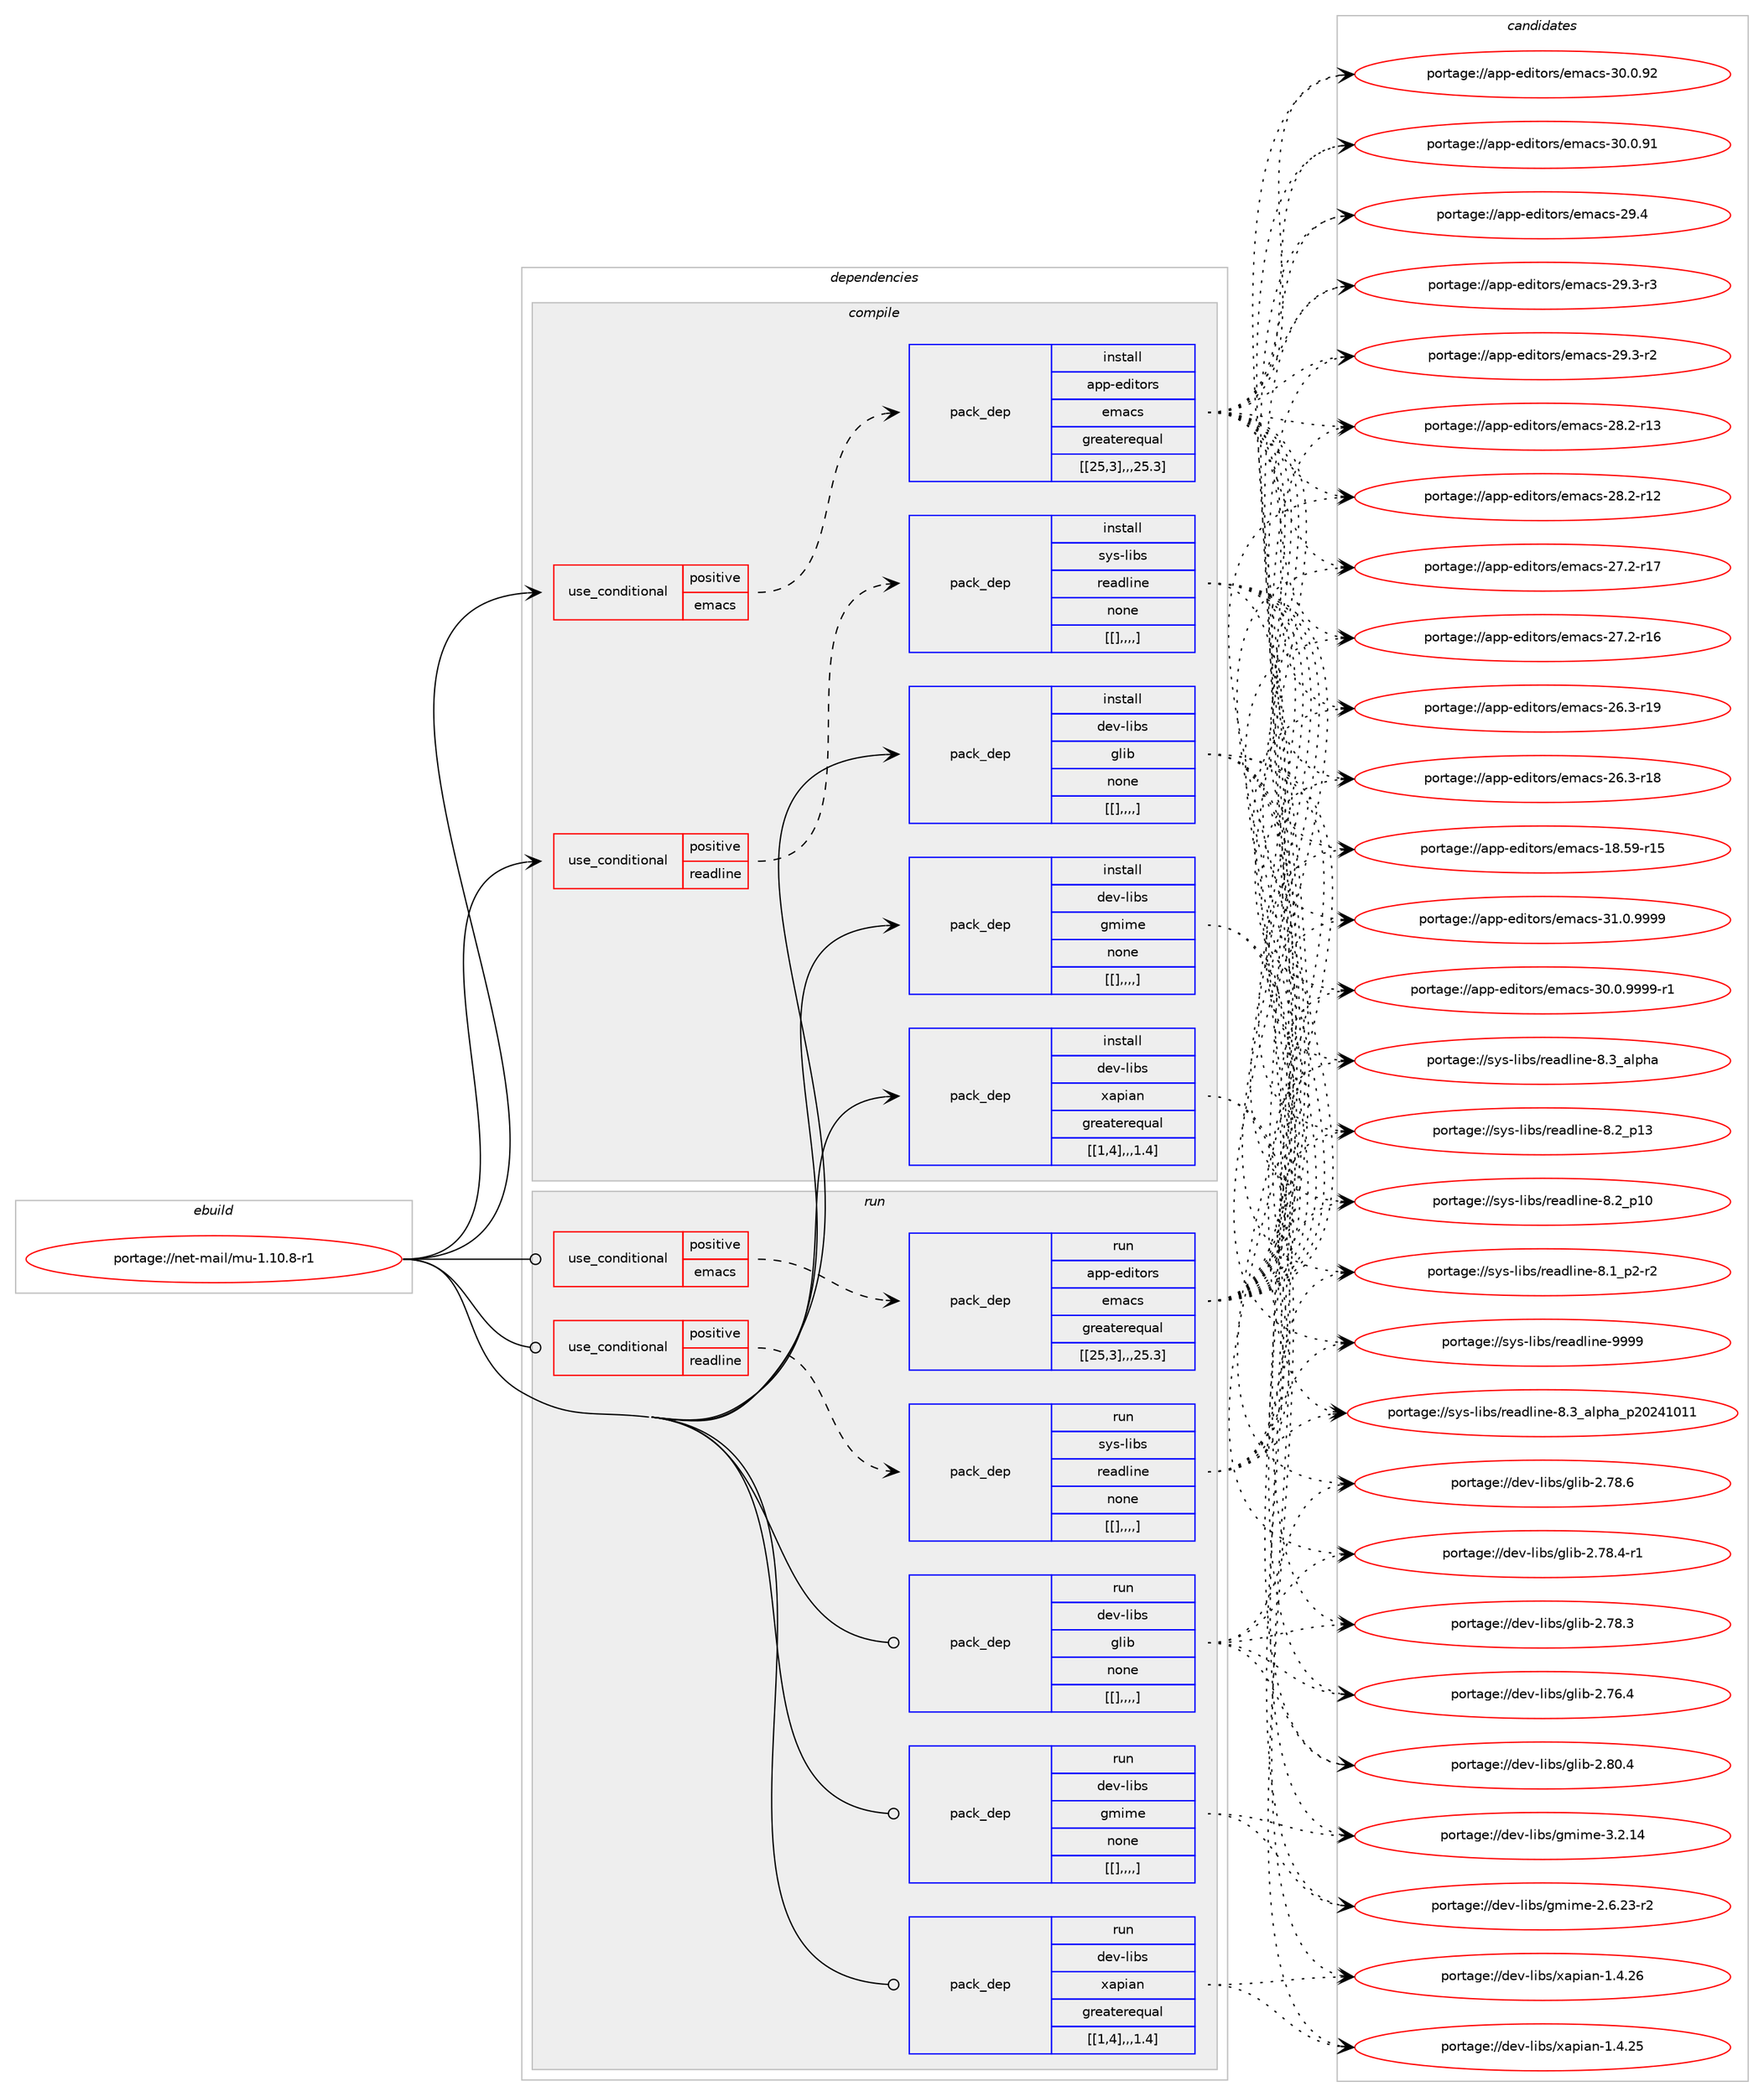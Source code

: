 digraph prolog {

# *************
# Graph options
# *************

newrank=true;
concentrate=true;
compound=true;
graph [rankdir=LR,fontname=Helvetica,fontsize=10,ranksep=1.5];#, ranksep=2.5, nodesep=0.2];
edge  [arrowhead=vee];
node  [fontname=Helvetica,fontsize=10];

# **********
# The ebuild
# **********

subgraph cluster_leftcol {
color=gray;
label=<<i>ebuild</i>>;
id [label="portage://net-mail/mu-1.10.8-r1", color=red, width=4, href="../net-mail/mu-1.10.8-r1.svg"];
}

# ****************
# The dependencies
# ****************

subgraph cluster_midcol {
color=gray;
label=<<i>dependencies</i>>;
subgraph cluster_compile {
fillcolor="#eeeeee";
style=filled;
label=<<i>compile</i>>;
subgraph cond101675 {
dependency387062 [label=<<TABLE BORDER="0" CELLBORDER="1" CELLSPACING="0" CELLPADDING="4"><TR><TD ROWSPAN="3" CELLPADDING="10">use_conditional</TD></TR><TR><TD>positive</TD></TR><TR><TD>emacs</TD></TR></TABLE>>, shape=none, color=red];
subgraph pack282457 {
dependency387098 [label=<<TABLE BORDER="0" CELLBORDER="1" CELLSPACING="0" CELLPADDING="4" WIDTH="220"><TR><TD ROWSPAN="6" CELLPADDING="30">pack_dep</TD></TR><TR><TD WIDTH="110">install</TD></TR><TR><TD>app-editors</TD></TR><TR><TD>emacs</TD></TR><TR><TD>greaterequal</TD></TR><TR><TD>[[25,3],,,25.3]</TD></TR></TABLE>>, shape=none, color=blue];
}
dependency387062:e -> dependency387098:w [weight=20,style="dashed",arrowhead="vee"];
}
id:e -> dependency387062:w [weight=20,style="solid",arrowhead="vee"];
subgraph cond101698 {
dependency387145 [label=<<TABLE BORDER="0" CELLBORDER="1" CELLSPACING="0" CELLPADDING="4"><TR><TD ROWSPAN="3" CELLPADDING="10">use_conditional</TD></TR><TR><TD>positive</TD></TR><TR><TD>readline</TD></TR></TABLE>>, shape=none, color=red];
subgraph pack282523 {
dependency387187 [label=<<TABLE BORDER="0" CELLBORDER="1" CELLSPACING="0" CELLPADDING="4" WIDTH="220"><TR><TD ROWSPAN="6" CELLPADDING="30">pack_dep</TD></TR><TR><TD WIDTH="110">install</TD></TR><TR><TD>sys-libs</TD></TR><TR><TD>readline</TD></TR><TR><TD>none</TD></TR><TR><TD>[[],,,,]</TD></TR></TABLE>>, shape=none, color=blue];
}
dependency387145:e -> dependency387187:w [weight=20,style="dashed",arrowhead="vee"];
}
id:e -> dependency387145:w [weight=20,style="solid",arrowhead="vee"];
subgraph pack282525 {
dependency387193 [label=<<TABLE BORDER="0" CELLBORDER="1" CELLSPACING="0" CELLPADDING="4" WIDTH="220"><TR><TD ROWSPAN="6" CELLPADDING="30">pack_dep</TD></TR><TR><TD WIDTH="110">install</TD></TR><TR><TD>dev-libs</TD></TR><TR><TD>glib</TD></TR><TR><TD>none</TD></TR><TR><TD>[[],,,,]</TD></TR></TABLE>>, shape=none, color=blue];
}
id:e -> dependency387193:w [weight=20,style="solid",arrowhead="vee"];
subgraph pack282527 {
dependency387199 [label=<<TABLE BORDER="0" CELLBORDER="1" CELLSPACING="0" CELLPADDING="4" WIDTH="220"><TR><TD ROWSPAN="6" CELLPADDING="30">pack_dep</TD></TR><TR><TD WIDTH="110">install</TD></TR><TR><TD>dev-libs</TD></TR><TR><TD>gmime</TD></TR><TR><TD>none</TD></TR><TR><TD>[[],,,,]</TD></TR></TABLE>>, shape=none, color=blue];
}
id:e -> dependency387199:w [weight=20,style="solid",arrowhead="vee"];
subgraph pack282547 {
dependency387243 [label=<<TABLE BORDER="0" CELLBORDER="1" CELLSPACING="0" CELLPADDING="4" WIDTH="220"><TR><TD ROWSPAN="6" CELLPADDING="30">pack_dep</TD></TR><TR><TD WIDTH="110">install</TD></TR><TR><TD>dev-libs</TD></TR><TR><TD>xapian</TD></TR><TR><TD>greaterequal</TD></TR><TR><TD>[[1,4],,,1.4]</TD></TR></TABLE>>, shape=none, color=blue];
}
id:e -> dependency387243:w [weight=20,style="solid",arrowhead="vee"];
}
subgraph cluster_compileandrun {
fillcolor="#eeeeee";
style=filled;
label=<<i>compile and run</i>>;
}
subgraph cluster_run {
fillcolor="#eeeeee";
style=filled;
label=<<i>run</i>>;
subgraph cond101737 {
dependency387273 [label=<<TABLE BORDER="0" CELLBORDER="1" CELLSPACING="0" CELLPADDING="4"><TR><TD ROWSPAN="3" CELLPADDING="10">use_conditional</TD></TR><TR><TD>positive</TD></TR><TR><TD>emacs</TD></TR></TABLE>>, shape=none, color=red];
subgraph pack282596 {
dependency387297 [label=<<TABLE BORDER="0" CELLBORDER="1" CELLSPACING="0" CELLPADDING="4" WIDTH="220"><TR><TD ROWSPAN="6" CELLPADDING="30">pack_dep</TD></TR><TR><TD WIDTH="110">run</TD></TR><TR><TD>app-editors</TD></TR><TR><TD>emacs</TD></TR><TR><TD>greaterequal</TD></TR><TR><TD>[[25,3],,,25.3]</TD></TR></TABLE>>, shape=none, color=blue];
}
dependency387273:e -> dependency387297:w [weight=20,style="dashed",arrowhead="vee"];
}
id:e -> dependency387273:w [weight=20,style="solid",arrowhead="odot"];
subgraph cond101749 {
dependency387303 [label=<<TABLE BORDER="0" CELLBORDER="1" CELLSPACING="0" CELLPADDING="4"><TR><TD ROWSPAN="3" CELLPADDING="10">use_conditional</TD></TR><TR><TD>positive</TD></TR><TR><TD>readline</TD></TR></TABLE>>, shape=none, color=red];
subgraph pack282609 {
dependency387305 [label=<<TABLE BORDER="0" CELLBORDER="1" CELLSPACING="0" CELLPADDING="4" WIDTH="220"><TR><TD ROWSPAN="6" CELLPADDING="30">pack_dep</TD></TR><TR><TD WIDTH="110">run</TD></TR><TR><TD>sys-libs</TD></TR><TR><TD>readline</TD></TR><TR><TD>none</TD></TR><TR><TD>[[],,,,]</TD></TR></TABLE>>, shape=none, color=blue];
}
dependency387303:e -> dependency387305:w [weight=20,style="dashed",arrowhead="vee"];
}
id:e -> dependency387303:w [weight=20,style="solid",arrowhead="odot"];
subgraph pack282642 {
dependency387354 [label=<<TABLE BORDER="0" CELLBORDER="1" CELLSPACING="0" CELLPADDING="4" WIDTH="220"><TR><TD ROWSPAN="6" CELLPADDING="30">pack_dep</TD></TR><TR><TD WIDTH="110">run</TD></TR><TR><TD>dev-libs</TD></TR><TR><TD>glib</TD></TR><TR><TD>none</TD></TR><TR><TD>[[],,,,]</TD></TR></TABLE>>, shape=none, color=blue];
}
id:e -> dependency387354:w [weight=20,style="solid",arrowhead="odot"];
subgraph pack282646 {
dependency387379 [label=<<TABLE BORDER="0" CELLBORDER="1" CELLSPACING="0" CELLPADDING="4" WIDTH="220"><TR><TD ROWSPAN="6" CELLPADDING="30">pack_dep</TD></TR><TR><TD WIDTH="110">run</TD></TR><TR><TD>dev-libs</TD></TR><TR><TD>gmime</TD></TR><TR><TD>none</TD></TR><TR><TD>[[],,,,]</TD></TR></TABLE>>, shape=none, color=blue];
}
id:e -> dependency387379:w [weight=20,style="solid",arrowhead="odot"];
subgraph pack282664 {
dependency387403 [label=<<TABLE BORDER="0" CELLBORDER="1" CELLSPACING="0" CELLPADDING="4" WIDTH="220"><TR><TD ROWSPAN="6" CELLPADDING="30">pack_dep</TD></TR><TR><TD WIDTH="110">run</TD></TR><TR><TD>dev-libs</TD></TR><TR><TD>xapian</TD></TR><TR><TD>greaterequal</TD></TR><TR><TD>[[1,4],,,1.4]</TD></TR></TABLE>>, shape=none, color=blue];
}
id:e -> dependency387403:w [weight=20,style="solid",arrowhead="odot"];
}
}

# **************
# The candidates
# **************

subgraph cluster_choices {
rank=same;
color=gray;
label=<<i>candidates</i>>;

subgraph choice281963 {
color=black;
nodesep=1;
choice971121124510110010511611111411547101109979911545514946484657575757 [label="portage://app-editors/emacs-31.0.9999", color=red, width=4,href="../app-editors/emacs-31.0.9999.svg"];
choice9711211245101100105116111114115471011099799115455148464846575757574511449 [label="portage://app-editors/emacs-30.0.9999-r1", color=red, width=4,href="../app-editors/emacs-30.0.9999-r1.svg"];
choice97112112451011001051161111141154710110997991154551484648465750 [label="portage://app-editors/emacs-30.0.92", color=red, width=4,href="../app-editors/emacs-30.0.92.svg"];
choice97112112451011001051161111141154710110997991154551484648465749 [label="portage://app-editors/emacs-30.0.91", color=red, width=4,href="../app-editors/emacs-30.0.91.svg"];
choice97112112451011001051161111141154710110997991154550574652 [label="portage://app-editors/emacs-29.4", color=red, width=4,href="../app-editors/emacs-29.4.svg"];
choice971121124510110010511611111411547101109979911545505746514511451 [label="portage://app-editors/emacs-29.3-r3", color=red, width=4,href="../app-editors/emacs-29.3-r3.svg"];
choice971121124510110010511611111411547101109979911545505746514511450 [label="portage://app-editors/emacs-29.3-r2", color=red, width=4,href="../app-editors/emacs-29.3-r2.svg"];
choice97112112451011001051161111141154710110997991154550564650451144951 [label="portage://app-editors/emacs-28.2-r13", color=red, width=4,href="../app-editors/emacs-28.2-r13.svg"];
choice97112112451011001051161111141154710110997991154550564650451144950 [label="portage://app-editors/emacs-28.2-r12", color=red, width=4,href="../app-editors/emacs-28.2-r12.svg"];
choice97112112451011001051161111141154710110997991154550554650451144955 [label="portage://app-editors/emacs-27.2-r17", color=red, width=4,href="../app-editors/emacs-27.2-r17.svg"];
choice97112112451011001051161111141154710110997991154550554650451144954 [label="portage://app-editors/emacs-27.2-r16", color=red, width=4,href="../app-editors/emacs-27.2-r16.svg"];
choice97112112451011001051161111141154710110997991154550544651451144957 [label="portage://app-editors/emacs-26.3-r19", color=red, width=4,href="../app-editors/emacs-26.3-r19.svg"];
choice97112112451011001051161111141154710110997991154550544651451144956 [label="portage://app-editors/emacs-26.3-r18", color=red, width=4,href="../app-editors/emacs-26.3-r18.svg"];
choice9711211245101100105116111114115471011099799115454956465357451144953 [label="portage://app-editors/emacs-18.59-r15", color=red, width=4,href="../app-editors/emacs-18.59-r15.svg"];
dependency387098:e -> choice971121124510110010511611111411547101109979911545514946484657575757:w [style=dotted,weight="100"];
dependency387098:e -> choice9711211245101100105116111114115471011099799115455148464846575757574511449:w [style=dotted,weight="100"];
dependency387098:e -> choice97112112451011001051161111141154710110997991154551484648465750:w [style=dotted,weight="100"];
dependency387098:e -> choice97112112451011001051161111141154710110997991154551484648465749:w [style=dotted,weight="100"];
dependency387098:e -> choice97112112451011001051161111141154710110997991154550574652:w [style=dotted,weight="100"];
dependency387098:e -> choice971121124510110010511611111411547101109979911545505746514511451:w [style=dotted,weight="100"];
dependency387098:e -> choice971121124510110010511611111411547101109979911545505746514511450:w [style=dotted,weight="100"];
dependency387098:e -> choice97112112451011001051161111141154710110997991154550564650451144951:w [style=dotted,weight="100"];
dependency387098:e -> choice97112112451011001051161111141154710110997991154550564650451144950:w [style=dotted,weight="100"];
dependency387098:e -> choice97112112451011001051161111141154710110997991154550554650451144955:w [style=dotted,weight="100"];
dependency387098:e -> choice97112112451011001051161111141154710110997991154550554650451144954:w [style=dotted,weight="100"];
dependency387098:e -> choice97112112451011001051161111141154710110997991154550544651451144957:w [style=dotted,weight="100"];
dependency387098:e -> choice97112112451011001051161111141154710110997991154550544651451144956:w [style=dotted,weight="100"];
dependency387098:e -> choice9711211245101100105116111114115471011099799115454956465357451144953:w [style=dotted,weight="100"];
}
subgraph choice281975 {
color=black;
nodesep=1;
choice115121115451081059811547114101971001081051101014557575757 [label="portage://sys-libs/readline-9999", color=red, width=4,href="../sys-libs/readline-9999.svg"];
choice1151211154510810598115471141019710010810511010145564651959710811210497951125048505249484949 [label="portage://sys-libs/readline-8.3_alpha_p20241011", color=red, width=4,href="../sys-libs/readline-8.3_alpha_p20241011.svg"];
choice1151211154510810598115471141019710010810511010145564651959710811210497 [label="portage://sys-libs/readline-8.3_alpha", color=red, width=4,href="../sys-libs/readline-8.3_alpha.svg"];
choice1151211154510810598115471141019710010810511010145564650951124951 [label="portage://sys-libs/readline-8.2_p13", color=red, width=4,href="../sys-libs/readline-8.2_p13.svg"];
choice1151211154510810598115471141019710010810511010145564650951124948 [label="portage://sys-libs/readline-8.2_p10", color=red, width=4,href="../sys-libs/readline-8.2_p10.svg"];
choice115121115451081059811547114101971001081051101014556464995112504511450 [label="portage://sys-libs/readline-8.1_p2-r2", color=red, width=4,href="../sys-libs/readline-8.1_p2-r2.svg"];
dependency387187:e -> choice115121115451081059811547114101971001081051101014557575757:w [style=dotted,weight="100"];
dependency387187:e -> choice1151211154510810598115471141019710010810511010145564651959710811210497951125048505249484949:w [style=dotted,weight="100"];
dependency387187:e -> choice1151211154510810598115471141019710010810511010145564651959710811210497:w [style=dotted,weight="100"];
dependency387187:e -> choice1151211154510810598115471141019710010810511010145564650951124951:w [style=dotted,weight="100"];
dependency387187:e -> choice1151211154510810598115471141019710010810511010145564650951124948:w [style=dotted,weight="100"];
dependency387187:e -> choice115121115451081059811547114101971001081051101014556464995112504511450:w [style=dotted,weight="100"];
}
subgraph choice281980 {
color=black;
nodesep=1;
choice1001011184510810598115471031081059845504656484652 [label="portage://dev-libs/glib-2.80.4", color=red, width=4,href="../dev-libs/glib-2.80.4.svg"];
choice1001011184510810598115471031081059845504655564654 [label="portage://dev-libs/glib-2.78.6", color=red, width=4,href="../dev-libs/glib-2.78.6.svg"];
choice10010111845108105981154710310810598455046555646524511449 [label="portage://dev-libs/glib-2.78.4-r1", color=red, width=4,href="../dev-libs/glib-2.78.4-r1.svg"];
choice1001011184510810598115471031081059845504655564651 [label="portage://dev-libs/glib-2.78.3", color=red, width=4,href="../dev-libs/glib-2.78.3.svg"];
choice1001011184510810598115471031081059845504655544652 [label="portage://dev-libs/glib-2.76.4", color=red, width=4,href="../dev-libs/glib-2.76.4.svg"];
dependency387193:e -> choice1001011184510810598115471031081059845504656484652:w [style=dotted,weight="100"];
dependency387193:e -> choice1001011184510810598115471031081059845504655564654:w [style=dotted,weight="100"];
dependency387193:e -> choice10010111845108105981154710310810598455046555646524511449:w [style=dotted,weight="100"];
dependency387193:e -> choice1001011184510810598115471031081059845504655564651:w [style=dotted,weight="100"];
dependency387193:e -> choice1001011184510810598115471031081059845504655544652:w [style=dotted,weight="100"];
}
subgraph choice281995 {
color=black;
nodesep=1;
choice10010111845108105981154710310910510910145514650464952 [label="portage://dev-libs/gmime-3.2.14", color=red, width=4,href="../dev-libs/gmime-3.2.14.svg"];
choice100101118451081059811547103109105109101455046544650514511450 [label="portage://dev-libs/gmime-2.6.23-r2", color=red, width=4,href="../dev-libs/gmime-2.6.23-r2.svg"];
dependency387199:e -> choice10010111845108105981154710310910510910145514650464952:w [style=dotted,weight="100"];
dependency387199:e -> choice100101118451081059811547103109105109101455046544650514511450:w [style=dotted,weight="100"];
}
subgraph choice282089 {
color=black;
nodesep=1;
choice100101118451081059811547120971121059711045494652465054 [label="portage://dev-libs/xapian-1.4.26", color=red, width=4,href="../dev-libs/xapian-1.4.26.svg"];
choice100101118451081059811547120971121059711045494652465053 [label="portage://dev-libs/xapian-1.4.25", color=red, width=4,href="../dev-libs/xapian-1.4.25.svg"];
dependency387243:e -> choice100101118451081059811547120971121059711045494652465054:w [style=dotted,weight="100"];
dependency387243:e -> choice100101118451081059811547120971121059711045494652465053:w [style=dotted,weight="100"];
}
subgraph choice282090 {
color=black;
nodesep=1;
choice971121124510110010511611111411547101109979911545514946484657575757 [label="portage://app-editors/emacs-31.0.9999", color=red, width=4,href="../app-editors/emacs-31.0.9999.svg"];
choice9711211245101100105116111114115471011099799115455148464846575757574511449 [label="portage://app-editors/emacs-30.0.9999-r1", color=red, width=4,href="../app-editors/emacs-30.0.9999-r1.svg"];
choice97112112451011001051161111141154710110997991154551484648465750 [label="portage://app-editors/emacs-30.0.92", color=red, width=4,href="../app-editors/emacs-30.0.92.svg"];
choice97112112451011001051161111141154710110997991154551484648465749 [label="portage://app-editors/emacs-30.0.91", color=red, width=4,href="../app-editors/emacs-30.0.91.svg"];
choice97112112451011001051161111141154710110997991154550574652 [label="portage://app-editors/emacs-29.4", color=red, width=4,href="../app-editors/emacs-29.4.svg"];
choice971121124510110010511611111411547101109979911545505746514511451 [label="portage://app-editors/emacs-29.3-r3", color=red, width=4,href="../app-editors/emacs-29.3-r3.svg"];
choice971121124510110010511611111411547101109979911545505746514511450 [label="portage://app-editors/emacs-29.3-r2", color=red, width=4,href="../app-editors/emacs-29.3-r2.svg"];
choice97112112451011001051161111141154710110997991154550564650451144951 [label="portage://app-editors/emacs-28.2-r13", color=red, width=4,href="../app-editors/emacs-28.2-r13.svg"];
choice97112112451011001051161111141154710110997991154550564650451144950 [label="portage://app-editors/emacs-28.2-r12", color=red, width=4,href="../app-editors/emacs-28.2-r12.svg"];
choice97112112451011001051161111141154710110997991154550554650451144955 [label="portage://app-editors/emacs-27.2-r17", color=red, width=4,href="../app-editors/emacs-27.2-r17.svg"];
choice97112112451011001051161111141154710110997991154550554650451144954 [label="portage://app-editors/emacs-27.2-r16", color=red, width=4,href="../app-editors/emacs-27.2-r16.svg"];
choice97112112451011001051161111141154710110997991154550544651451144957 [label="portage://app-editors/emacs-26.3-r19", color=red, width=4,href="../app-editors/emacs-26.3-r19.svg"];
choice97112112451011001051161111141154710110997991154550544651451144956 [label="portage://app-editors/emacs-26.3-r18", color=red, width=4,href="../app-editors/emacs-26.3-r18.svg"];
choice9711211245101100105116111114115471011099799115454956465357451144953 [label="portage://app-editors/emacs-18.59-r15", color=red, width=4,href="../app-editors/emacs-18.59-r15.svg"];
dependency387297:e -> choice971121124510110010511611111411547101109979911545514946484657575757:w [style=dotted,weight="100"];
dependency387297:e -> choice9711211245101100105116111114115471011099799115455148464846575757574511449:w [style=dotted,weight="100"];
dependency387297:e -> choice97112112451011001051161111141154710110997991154551484648465750:w [style=dotted,weight="100"];
dependency387297:e -> choice97112112451011001051161111141154710110997991154551484648465749:w [style=dotted,weight="100"];
dependency387297:e -> choice97112112451011001051161111141154710110997991154550574652:w [style=dotted,weight="100"];
dependency387297:e -> choice971121124510110010511611111411547101109979911545505746514511451:w [style=dotted,weight="100"];
dependency387297:e -> choice971121124510110010511611111411547101109979911545505746514511450:w [style=dotted,weight="100"];
dependency387297:e -> choice97112112451011001051161111141154710110997991154550564650451144951:w [style=dotted,weight="100"];
dependency387297:e -> choice97112112451011001051161111141154710110997991154550564650451144950:w [style=dotted,weight="100"];
dependency387297:e -> choice97112112451011001051161111141154710110997991154550554650451144955:w [style=dotted,weight="100"];
dependency387297:e -> choice97112112451011001051161111141154710110997991154550554650451144954:w [style=dotted,weight="100"];
dependency387297:e -> choice97112112451011001051161111141154710110997991154550544651451144957:w [style=dotted,weight="100"];
dependency387297:e -> choice97112112451011001051161111141154710110997991154550544651451144956:w [style=dotted,weight="100"];
dependency387297:e -> choice9711211245101100105116111114115471011099799115454956465357451144953:w [style=dotted,weight="100"];
}
subgraph choice282109 {
color=black;
nodesep=1;
choice115121115451081059811547114101971001081051101014557575757 [label="portage://sys-libs/readline-9999", color=red, width=4,href="../sys-libs/readline-9999.svg"];
choice1151211154510810598115471141019710010810511010145564651959710811210497951125048505249484949 [label="portage://sys-libs/readline-8.3_alpha_p20241011", color=red, width=4,href="../sys-libs/readline-8.3_alpha_p20241011.svg"];
choice1151211154510810598115471141019710010810511010145564651959710811210497 [label="portage://sys-libs/readline-8.3_alpha", color=red, width=4,href="../sys-libs/readline-8.3_alpha.svg"];
choice1151211154510810598115471141019710010810511010145564650951124951 [label="portage://sys-libs/readline-8.2_p13", color=red, width=4,href="../sys-libs/readline-8.2_p13.svg"];
choice1151211154510810598115471141019710010810511010145564650951124948 [label="portage://sys-libs/readline-8.2_p10", color=red, width=4,href="../sys-libs/readline-8.2_p10.svg"];
choice115121115451081059811547114101971001081051101014556464995112504511450 [label="portage://sys-libs/readline-8.1_p2-r2", color=red, width=4,href="../sys-libs/readline-8.1_p2-r2.svg"];
dependency387305:e -> choice115121115451081059811547114101971001081051101014557575757:w [style=dotted,weight="100"];
dependency387305:e -> choice1151211154510810598115471141019710010810511010145564651959710811210497951125048505249484949:w [style=dotted,weight="100"];
dependency387305:e -> choice1151211154510810598115471141019710010810511010145564651959710811210497:w [style=dotted,weight="100"];
dependency387305:e -> choice1151211154510810598115471141019710010810511010145564650951124951:w [style=dotted,weight="100"];
dependency387305:e -> choice1151211154510810598115471141019710010810511010145564650951124948:w [style=dotted,weight="100"];
dependency387305:e -> choice115121115451081059811547114101971001081051101014556464995112504511450:w [style=dotted,weight="100"];
}
subgraph choice282151 {
color=black;
nodesep=1;
choice1001011184510810598115471031081059845504656484652 [label="portage://dev-libs/glib-2.80.4", color=red, width=4,href="../dev-libs/glib-2.80.4.svg"];
choice1001011184510810598115471031081059845504655564654 [label="portage://dev-libs/glib-2.78.6", color=red, width=4,href="../dev-libs/glib-2.78.6.svg"];
choice10010111845108105981154710310810598455046555646524511449 [label="portage://dev-libs/glib-2.78.4-r1", color=red, width=4,href="../dev-libs/glib-2.78.4-r1.svg"];
choice1001011184510810598115471031081059845504655564651 [label="portage://dev-libs/glib-2.78.3", color=red, width=4,href="../dev-libs/glib-2.78.3.svg"];
choice1001011184510810598115471031081059845504655544652 [label="portage://dev-libs/glib-2.76.4", color=red, width=4,href="../dev-libs/glib-2.76.4.svg"];
dependency387354:e -> choice1001011184510810598115471031081059845504656484652:w [style=dotted,weight="100"];
dependency387354:e -> choice1001011184510810598115471031081059845504655564654:w [style=dotted,weight="100"];
dependency387354:e -> choice10010111845108105981154710310810598455046555646524511449:w [style=dotted,weight="100"];
dependency387354:e -> choice1001011184510810598115471031081059845504655564651:w [style=dotted,weight="100"];
dependency387354:e -> choice1001011184510810598115471031081059845504655544652:w [style=dotted,weight="100"];
}
subgraph choice282206 {
color=black;
nodesep=1;
choice10010111845108105981154710310910510910145514650464952 [label="portage://dev-libs/gmime-3.2.14", color=red, width=4,href="../dev-libs/gmime-3.2.14.svg"];
choice100101118451081059811547103109105109101455046544650514511450 [label="portage://dev-libs/gmime-2.6.23-r2", color=red, width=4,href="../dev-libs/gmime-2.6.23-r2.svg"];
dependency387379:e -> choice10010111845108105981154710310910510910145514650464952:w [style=dotted,weight="100"];
dependency387379:e -> choice100101118451081059811547103109105109101455046544650514511450:w [style=dotted,weight="100"];
}
subgraph choice282211 {
color=black;
nodesep=1;
choice100101118451081059811547120971121059711045494652465054 [label="portage://dev-libs/xapian-1.4.26", color=red, width=4,href="../dev-libs/xapian-1.4.26.svg"];
choice100101118451081059811547120971121059711045494652465053 [label="portage://dev-libs/xapian-1.4.25", color=red, width=4,href="../dev-libs/xapian-1.4.25.svg"];
dependency387403:e -> choice100101118451081059811547120971121059711045494652465054:w [style=dotted,weight="100"];
dependency387403:e -> choice100101118451081059811547120971121059711045494652465053:w [style=dotted,weight="100"];
}
}

}
